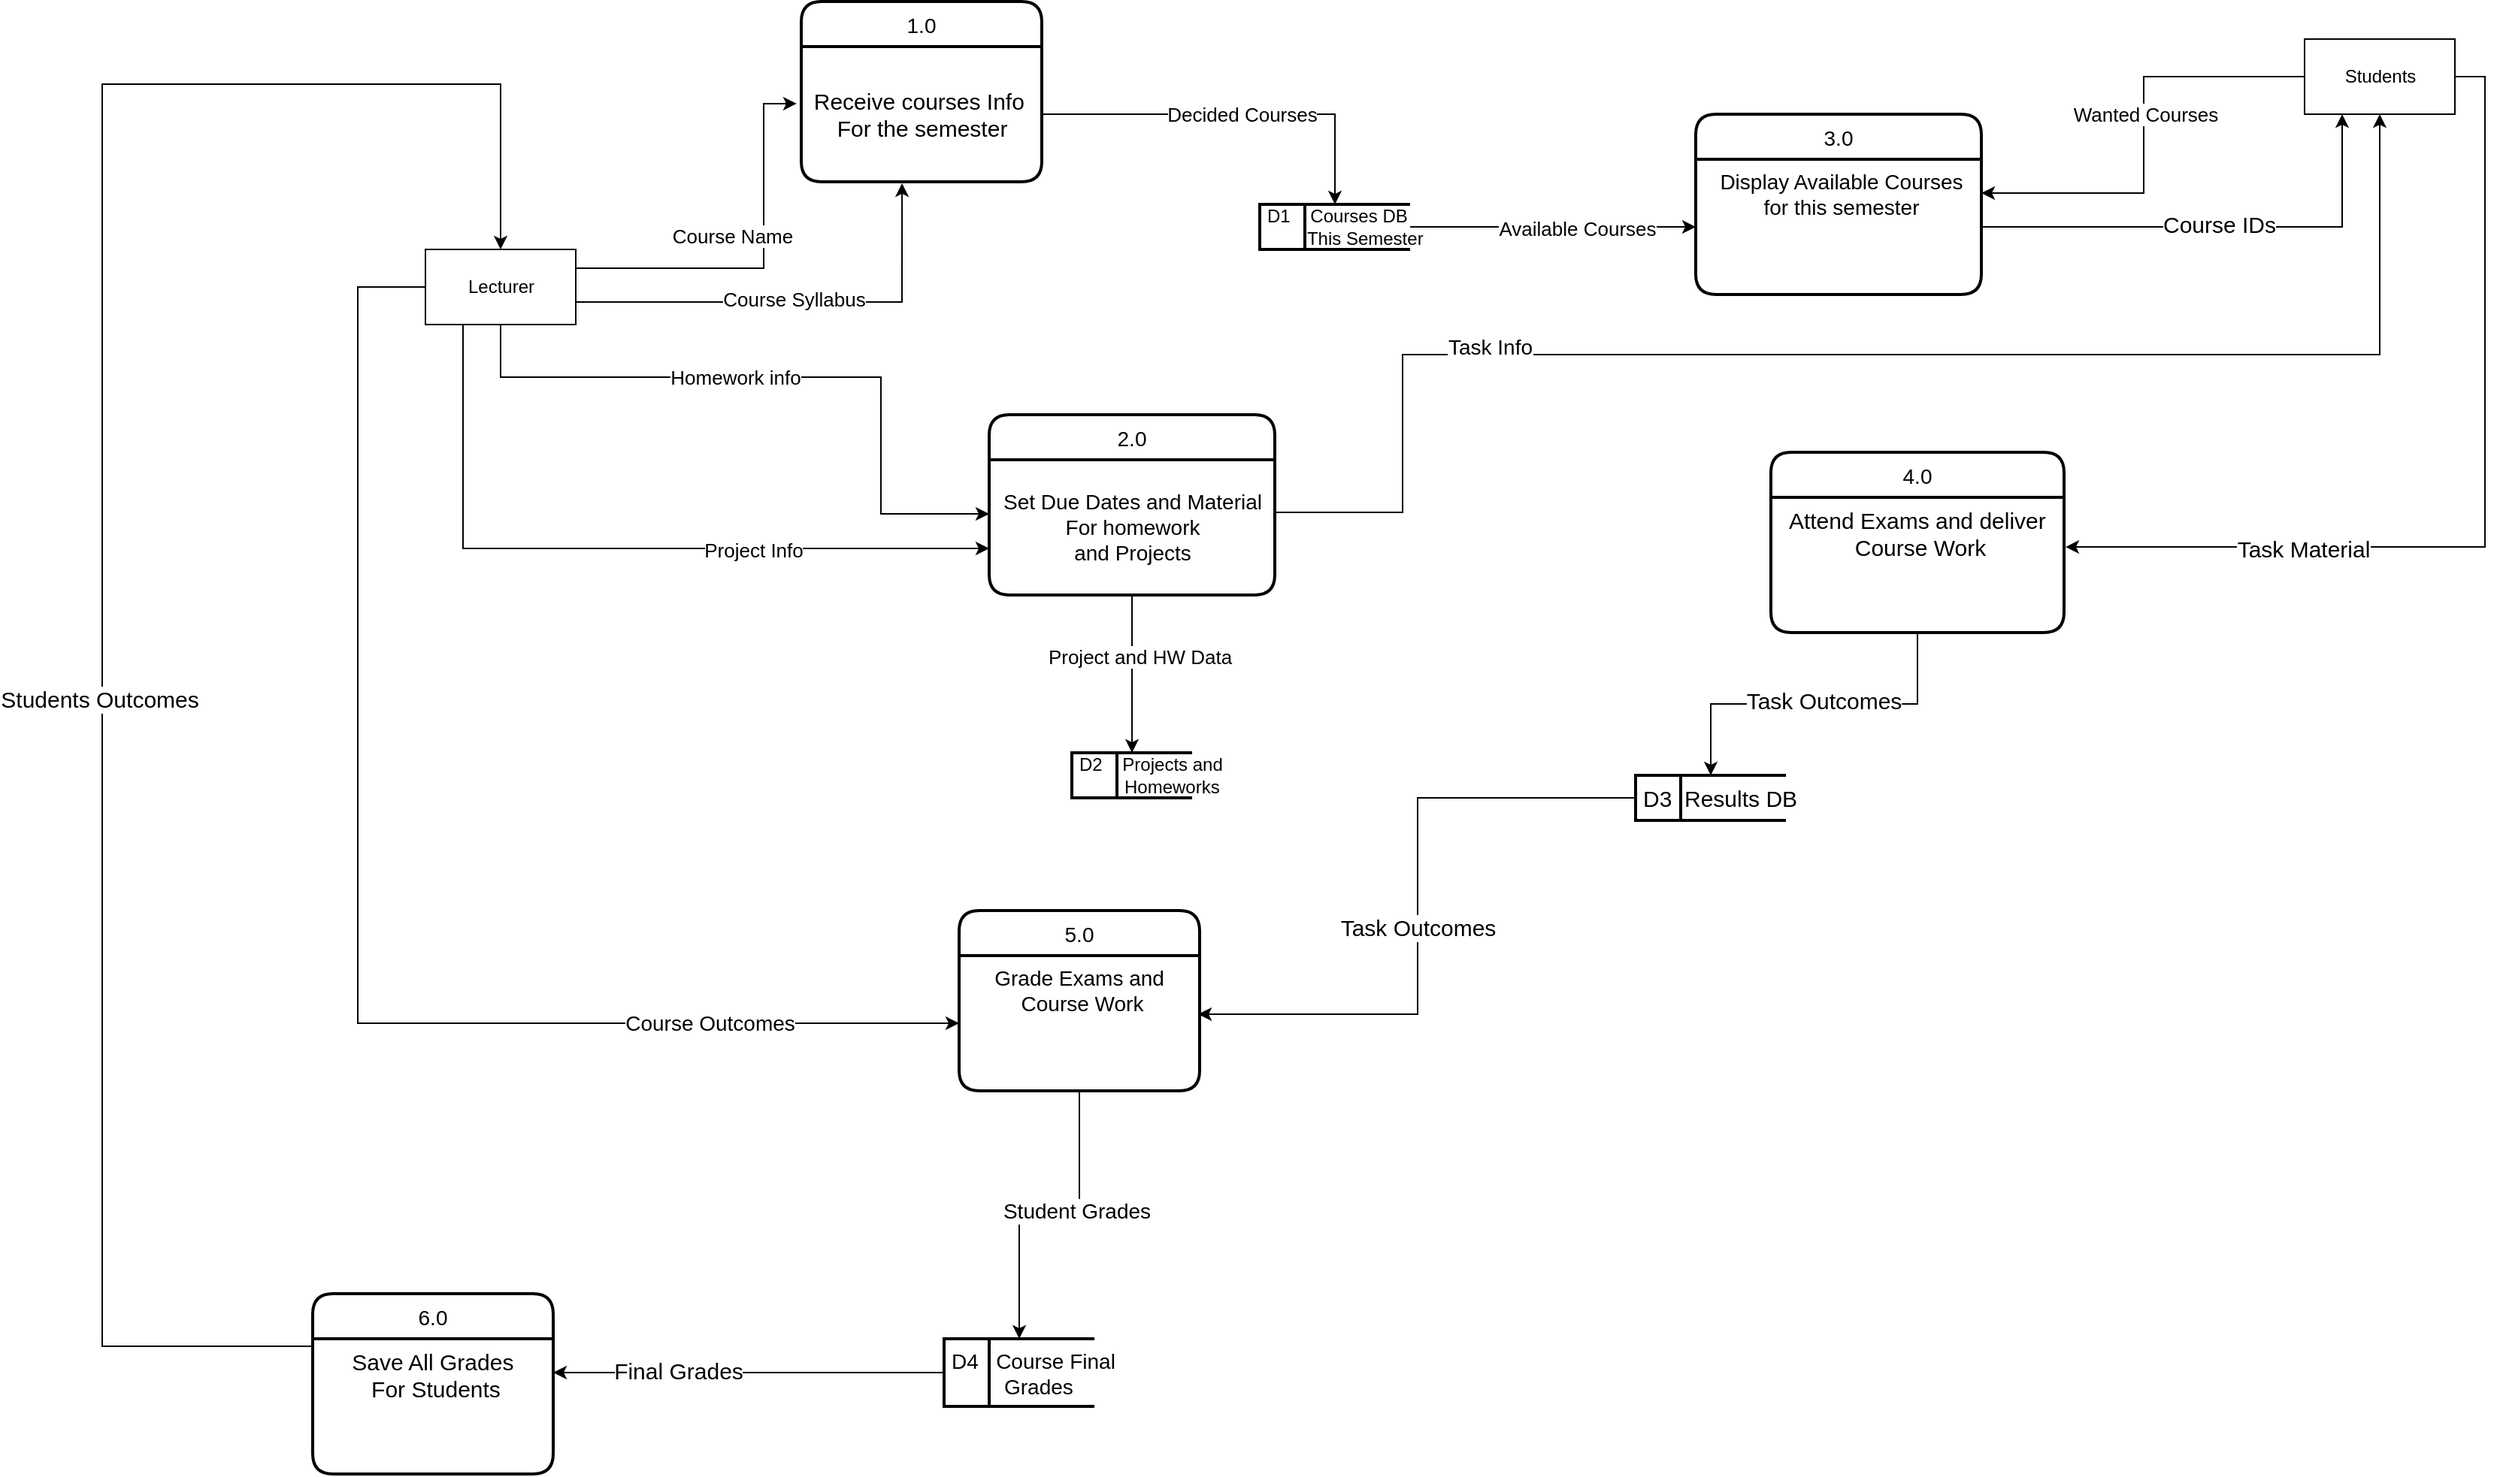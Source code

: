 <mxfile version="14.2.4" type="device"><diagram id="H5ArOlDp4K3zyPc6wDjj" name="Page-1"><mxGraphModel dx="2011" dy="1089" grid="1" gridSize="5" guides="1" tooltips="1" connect="1" arrows="1" fold="1" page="1" pageScale="1" pageWidth="1920" pageHeight="1200" math="0" shadow="0"><root><mxCell id="0"/><mxCell id="1" parent="0"/><mxCell id="W4ZgGaQM3r6i6uAaZfFz-10" style="edgeStyle=orthogonalEdgeStyle;rounded=0;orthogonalLoop=1;jettySize=auto;html=1;exitX=1;exitY=0.25;exitDx=0;exitDy=0;entryX=-0.019;entryY=0.422;entryDx=0;entryDy=0;entryPerimeter=0;" edge="1" parent="1" source="Sqeb3qiZAwHT0GSE-eWv-1" target="W4ZgGaQM3r6i6uAaZfFz-8"><mxGeometry relative="1" as="geometry"><Array as="points"><mxPoint x="570" y="252"/><mxPoint x="570" y="143"/></Array></mxGeometry></mxCell><mxCell id="W4ZgGaQM3r6i6uAaZfFz-11" value="Course Name" style="edgeLabel;html=1;align=center;verticalAlign=middle;resizable=0;points=[];fontSize=13;" vertex="1" connectable="0" parent="W4ZgGaQM3r6i6uAaZfFz-10"><mxGeometry x="-0.221" y="4" relative="1" as="geometry"><mxPoint x="4" y="-17.5" as="offset"/></mxGeometry></mxCell><mxCell id="W4ZgGaQM3r6i6uAaZfFz-14" style="edgeStyle=orthogonalEdgeStyle;rounded=0;orthogonalLoop=1;jettySize=auto;html=1;entryX=0.419;entryY=1.011;entryDx=0;entryDy=0;entryPerimeter=0;exitX=1;exitY=0.5;exitDx=0;exitDy=0;" edge="1" parent="1" source="Sqeb3qiZAwHT0GSE-eWv-1" target="W4ZgGaQM3r6i6uAaZfFz-8"><mxGeometry relative="1" as="geometry"><mxPoint x="505" y="275" as="sourcePoint"/><Array as="points"><mxPoint x="445" y="275"/><mxPoint x="662" y="275"/></Array></mxGeometry></mxCell><mxCell id="W4ZgGaQM3r6i6uAaZfFz-15" value="Course Syllabus" style="edgeLabel;html=1;align=center;verticalAlign=middle;resizable=0;points=[];fontSize=13;" vertex="1" connectable="0" parent="W4ZgGaQM3r6i6uAaZfFz-14"><mxGeometry x="0.009" y="3" relative="1" as="geometry"><mxPoint y="1" as="offset"/></mxGeometry></mxCell><mxCell id="W4ZgGaQM3r6i6uAaZfFz-27" style="edgeStyle=orthogonalEdgeStyle;rounded=0;orthogonalLoop=1;jettySize=auto;html=1;entryX=0;entryY=0.4;entryDx=0;entryDy=0;entryPerimeter=0;" edge="1" parent="1" source="Sqeb3qiZAwHT0GSE-eWv-1" target="W4ZgGaQM3r6i6uAaZfFz-24"><mxGeometry relative="1" as="geometry"><Array as="points"><mxPoint x="648" y="325"/><mxPoint x="648" y="416"/></Array></mxGeometry></mxCell><mxCell id="W4ZgGaQM3r6i6uAaZfFz-28" value="Homework info" style="edgeLabel;html=1;align=center;verticalAlign=middle;resizable=0;points=[];fontSize=13;" vertex="1" connectable="0" parent="W4ZgGaQM3r6i6uAaZfFz-27"><mxGeometry x="-0.155" relative="1" as="geometry"><mxPoint as="offset"/></mxGeometry></mxCell><mxCell id="W4ZgGaQM3r6i6uAaZfFz-30" style="edgeStyle=orthogonalEdgeStyle;rounded=0;orthogonalLoop=1;jettySize=auto;html=1;exitX=0.25;exitY=1;exitDx=0;exitDy=0;entryX=0;entryY=0.656;entryDx=0;entryDy=0;entryPerimeter=0;" edge="1" parent="1" source="Sqeb3qiZAwHT0GSE-eWv-1" target="W4ZgGaQM3r6i6uAaZfFz-24"><mxGeometry relative="1" as="geometry"/></mxCell><mxCell id="W4ZgGaQM3r6i6uAaZfFz-31" value="Project Info" style="edgeLabel;html=1;align=center;verticalAlign=middle;resizable=0;points=[];fontSize=13;" vertex="1" connectable="0" parent="W4ZgGaQM3r6i6uAaZfFz-30"><mxGeometry x="0.263" y="-2" relative="1" as="geometry"><mxPoint x="27" y="-1.01" as="offset"/></mxGeometry></mxCell><mxCell id="W4ZgGaQM3r6i6uAaZfFz-65" style="edgeStyle=orthogonalEdgeStyle;rounded=0;orthogonalLoop=1;jettySize=auto;html=1;entryX=0;entryY=0.5;entryDx=0;entryDy=0;fontSize=14;exitX=0;exitY=0.5;exitDx=0;exitDy=0;" edge="1" parent="1" source="Sqeb3qiZAwHT0GSE-eWv-1" target="W4ZgGaQM3r6i6uAaZfFz-61"><mxGeometry relative="1" as="geometry"><Array as="points"><mxPoint x="300" y="265"/><mxPoint x="300" y="755"/></Array></mxGeometry></mxCell><mxCell id="W4ZgGaQM3r6i6uAaZfFz-66" value="Course Outcomes" style="edgeLabel;html=1;align=center;verticalAlign=middle;resizable=0;points=[];fontSize=14;" vertex="1" connectable="0" parent="W4ZgGaQM3r6i6uAaZfFz-65"><mxGeometry x="0.645" y="-4" relative="1" as="geometry"><mxPoint y="-4" as="offset"/></mxGeometry></mxCell><mxCell id="Sqeb3qiZAwHT0GSE-eWv-1" value="Lecturer" style="html=1;dashed=0;whitespace=wrap;rounded=0;" parent="1" vertex="1"><mxGeometry x="345" y="240" width="100" height="50" as="geometry"/></mxCell><mxCell id="W4ZgGaQM3r6i6uAaZfFz-42" style="edgeStyle=orthogonalEdgeStyle;rounded=0;orthogonalLoop=1;jettySize=auto;html=1;entryX=1;entryY=0.25;entryDx=0;entryDy=0;" edge="1" parent="1" source="Sqeb3qiZAwHT0GSE-eWv-2" target="W4ZgGaQM3r6i6uAaZfFz-38"><mxGeometry relative="1" as="geometry"><Array as="points"><mxPoint x="1488" y="125"/><mxPoint x="1488" y="203"/></Array></mxGeometry></mxCell><mxCell id="W4ZgGaQM3r6i6uAaZfFz-43" value="Wanted Courses" style="edgeLabel;html=1;align=center;verticalAlign=middle;resizable=0;points=[];fontSize=13;" vertex="1" connectable="0" parent="W4ZgGaQM3r6i6uAaZfFz-42"><mxGeometry x="-0.098" y="1" relative="1" as="geometry"><mxPoint as="offset"/></mxGeometry></mxCell><mxCell id="W4ZgGaQM3r6i6uAaZfFz-53" style="edgeStyle=orthogonalEdgeStyle;rounded=0;orthogonalLoop=1;jettySize=auto;html=1;entryX=1.005;entryY=0.367;entryDx=0;entryDy=0;entryPerimeter=0;fontSize=15;" edge="1" parent="1" source="Sqeb3qiZAwHT0GSE-eWv-2" target="W4ZgGaQM3r6i6uAaZfFz-46"><mxGeometry relative="1" as="geometry"><Array as="points"><mxPoint x="1715" y="125"/><mxPoint x="1715" y="438"/></Array></mxGeometry></mxCell><mxCell id="W4ZgGaQM3r6i6uAaZfFz-54" value="Task Material" style="edgeLabel;html=1;align=center;verticalAlign=middle;resizable=0;points=[];fontSize=15;" vertex="1" connectable="0" parent="W4ZgGaQM3r6i6uAaZfFz-53"><mxGeometry x="0.486" y="1" relative="1" as="geometry"><mxPoint as="offset"/></mxGeometry></mxCell><mxCell id="Sqeb3qiZAwHT0GSE-eWv-2" value="Students" style="html=1;dashed=0;whitespace=wrap;rounded=0;" parent="1" vertex="1"><mxGeometry x="1595" y="100" width="100" height="50" as="geometry"/></mxCell><mxCell id="W4ZgGaQM3r6i6uAaZfFz-2" value="1.0" style="swimlane;childLayout=stackLayout;horizontal=1;startSize=30;horizontalStack=0;rounded=1;fontSize=14;fontStyle=0;strokeWidth=2;resizeParent=0;resizeLast=1;shadow=0;dashed=0;align=center;swimlaneFillColor=none;sketch=0;" vertex="1" parent="1"><mxGeometry x="595" y="75" width="160" height="120" as="geometry"/></mxCell><mxCell id="W4ZgGaQM3r6i6uAaZfFz-8" value="&lt;p style=&quot;line-height: 120% ; font-size: 15px&quot;&gt;Receive courses Info&amp;nbsp;&lt;br&gt;For the semester&lt;/p&gt;" style="text;html=1;align=center;verticalAlign=middle;resizable=0;points=[];autosize=1;" vertex="1" parent="W4ZgGaQM3r6i6uAaZfFz-2"><mxGeometry y="30" width="160" height="90" as="geometry"/></mxCell><mxCell id="W4ZgGaQM3r6i6uAaZfFz-16" value="2.0" style="swimlane;childLayout=stackLayout;horizontal=1;startSize=30;horizontalStack=0;rounded=1;fontSize=14;fontStyle=0;strokeWidth=2;resizeParent=0;resizeLast=1;shadow=0;dashed=0;align=center;sketch=0;fillColor=#FFFFFF;gradientColor=none;" vertex="1" parent="1"><mxGeometry x="720" y="350" width="190" height="120" as="geometry"/></mxCell><mxCell id="W4ZgGaQM3r6i6uAaZfFz-24" value="&lt;font style=&quot;font-size: 14px&quot;&gt;Set Due Dates and Material&lt;br&gt;For homework &lt;br&gt;and Projects&lt;/font&gt;" style="text;html=1;align=center;verticalAlign=middle;resizable=0;points=[];autosize=1;" vertex="1" parent="W4ZgGaQM3r6i6uAaZfFz-16"><mxGeometry y="30" width="190" height="90" as="geometry"/></mxCell><mxCell id="W4ZgGaQM3r6i6uAaZfFz-40" style="edgeStyle=orthogonalEdgeStyle;rounded=0;orthogonalLoop=1;jettySize=auto;html=1;entryX=0;entryY=0.5;entryDx=0;entryDy=0;" edge="1" parent="1" source="W4ZgGaQM3r6i6uAaZfFz-19" target="W4ZgGaQM3r6i6uAaZfFz-38"><mxGeometry relative="1" as="geometry"/></mxCell><mxCell id="W4ZgGaQM3r6i6uAaZfFz-41" value="&lt;font style=&quot;font-size: 13px&quot;&gt;Available Courses&lt;/font&gt;" style="edgeLabel;html=1;align=center;verticalAlign=middle;resizable=0;points=[];" vertex="1" connectable="0" parent="W4ZgGaQM3r6i6uAaZfFz-40"><mxGeometry x="0.17" y="-1" relative="1" as="geometry"><mxPoint as="offset"/></mxGeometry></mxCell><mxCell id="W4ZgGaQM3r6i6uAaZfFz-19" value="D1&amp;nbsp; &amp;nbsp; Courses DB&lt;br&gt;&amp;nbsp; &amp;nbsp; &amp;nbsp; &amp;nbsp; This Semester" style="html=1;dashed=0;whitespace=wrap;shape=mxgraph.dfd.dataStoreID;align=left;spacingLeft=3;points=[[0,0],[0.5,0],[1,0],[0,0.5],[1,0.5],[0,1],[0.5,1],[1,1]];shadow=0;sketch=0;strokeWidth=2;fillColor=#FFFFFF;gradientColor=none;" vertex="1" parent="1"><mxGeometry x="900" y="210" width="100" height="30" as="geometry"/></mxCell><mxCell id="W4ZgGaQM3r6i6uAaZfFz-22" style="edgeStyle=orthogonalEdgeStyle;rounded=0;orthogonalLoop=1;jettySize=auto;html=1;entryX=0.5;entryY=0;entryDx=0;entryDy=0;" edge="1" parent="1" source="W4ZgGaQM3r6i6uAaZfFz-8" target="W4ZgGaQM3r6i6uAaZfFz-19"><mxGeometry relative="1" as="geometry"/></mxCell><mxCell id="W4ZgGaQM3r6i6uAaZfFz-23" value="&lt;font style=&quot;font-size: 13px&quot;&gt;Decided Courses&lt;/font&gt;" style="edgeLabel;html=1;align=center;verticalAlign=middle;resizable=0;points=[];" vertex="1" connectable="0" parent="W4ZgGaQM3r6i6uAaZfFz-22"><mxGeometry x="0.044" relative="1" as="geometry"><mxPoint as="offset"/></mxGeometry></mxCell><mxCell id="W4ZgGaQM3r6i6uAaZfFz-32" value="D2&amp;nbsp; &amp;nbsp; Projects and&lt;br&gt;&amp;nbsp; &amp;nbsp; &amp;nbsp; &amp;nbsp; &amp;nbsp;Homeworks" style="html=1;dashed=0;whitespace=wrap;shape=mxgraph.dfd.dataStoreID;align=left;spacingLeft=3;points=[[0,0],[0.5,0],[1,0],[0,0.5],[1,0.5],[0,1],[0.5,1],[1,1]];shadow=0;sketch=0;strokeWidth=2;fillColor=#FFFFFF;gradientColor=none;" vertex="1" parent="1"><mxGeometry x="775" y="575" width="80" height="30" as="geometry"/></mxCell><mxCell id="W4ZgGaQM3r6i6uAaZfFz-35" style="edgeStyle=orthogonalEdgeStyle;rounded=0;orthogonalLoop=1;jettySize=auto;html=1;entryX=0.5;entryY=0;entryDx=0;entryDy=0;" edge="1" parent="1" source="W4ZgGaQM3r6i6uAaZfFz-24" target="W4ZgGaQM3r6i6uAaZfFz-32"><mxGeometry relative="1" as="geometry"/></mxCell><mxCell id="W4ZgGaQM3r6i6uAaZfFz-36" value="Project and HW Data" style="edgeLabel;html=1;align=center;verticalAlign=middle;resizable=0;points=[];fontSize=13;" vertex="1" connectable="0" parent="W4ZgGaQM3r6i6uAaZfFz-35"><mxGeometry x="-0.233" y="2" relative="1" as="geometry"><mxPoint x="3" as="offset"/></mxGeometry></mxCell><mxCell id="W4ZgGaQM3r6i6uAaZfFz-37" value="3.0" style="swimlane;childLayout=stackLayout;horizontal=1;startSize=30;horizontalStack=0;rounded=1;fontSize=14;fontStyle=0;strokeWidth=2;resizeParent=0;resizeLast=1;shadow=0;dashed=0;align=center;sketch=0;fillColor=#FFFFFF;gradientColor=none;" vertex="1" parent="1"><mxGeometry x="1190" y="150" width="190" height="120" as="geometry"/></mxCell><mxCell id="W4ZgGaQM3r6i6uAaZfFz-38" value="Display Available Courses&#10;for this semester" style="align=center;strokeColor=none;fillColor=none;spacingLeft=4;fontSize=14;verticalAlign=top;resizable=0;rotatable=0;part=1;" vertex="1" parent="W4ZgGaQM3r6i6uAaZfFz-37"><mxGeometry y="30" width="190" height="90" as="geometry"/></mxCell><mxCell id="W4ZgGaQM3r6i6uAaZfFz-45" value="4.0" style="swimlane;childLayout=stackLayout;horizontal=1;startSize=30;horizontalStack=0;rounded=1;fontSize=14;fontStyle=0;strokeWidth=2;resizeParent=0;resizeLast=1;shadow=0;dashed=0;align=center;sketch=0;fillColor=#FFFFFF;gradientColor=none;" vertex="1" parent="1"><mxGeometry x="1240" y="375" width="195" height="120" as="geometry"/></mxCell><mxCell id="W4ZgGaQM3r6i6uAaZfFz-46" value="Attend Exams and deliver &#10;Course Work" style="align=center;strokeColor=none;fillColor=none;spacingLeft=4;fontSize=15;verticalAlign=top;resizable=0;rotatable=0;part=1;" vertex="1" parent="W4ZgGaQM3r6i6uAaZfFz-45"><mxGeometry y="30" width="195" height="90" as="geometry"/></mxCell><mxCell id="W4ZgGaQM3r6i6uAaZfFz-50" style="edgeStyle=orthogonalEdgeStyle;rounded=0;orthogonalLoop=1;jettySize=auto;html=1;entryX=0.25;entryY=1;entryDx=0;entryDy=0;fontSize=15;" edge="1" parent="1" source="W4ZgGaQM3r6i6uAaZfFz-38" target="Sqeb3qiZAwHT0GSE-eWv-2"><mxGeometry relative="1" as="geometry"/></mxCell><mxCell id="W4ZgGaQM3r6i6uAaZfFz-51" value="Course IDs" style="edgeLabel;html=1;align=center;verticalAlign=middle;resizable=0;points=[];fontSize=15;" vertex="1" connectable="0" parent="W4ZgGaQM3r6i6uAaZfFz-50"><mxGeometry x="0.003" y="2" relative="1" as="geometry"><mxPoint as="offset"/></mxGeometry></mxCell><mxCell id="W4ZgGaQM3r6i6uAaZfFz-63" style="edgeStyle=orthogonalEdgeStyle;rounded=0;orthogonalLoop=1;jettySize=auto;html=1;entryX=0.994;entryY=0.433;entryDx=0;entryDy=0;entryPerimeter=0;fontSize=15;" edge="1" parent="1" source="W4ZgGaQM3r6i6uAaZfFz-57" target="W4ZgGaQM3r6i6uAaZfFz-61"><mxGeometry relative="1" as="geometry"/></mxCell><mxCell id="W4ZgGaQM3r6i6uAaZfFz-64" value="Task Outcomes" style="edgeLabel;html=1;align=center;verticalAlign=middle;resizable=0;points=[];fontSize=15;" vertex="1" connectable="0" parent="W4ZgGaQM3r6i6uAaZfFz-63"><mxGeometry x="0.061" relative="1" as="geometry"><mxPoint as="offset"/></mxGeometry></mxCell><mxCell id="W4ZgGaQM3r6i6uAaZfFz-57" value="D3&amp;nbsp; Results DB" style="html=1;dashed=0;whitespace=wrap;shape=mxgraph.dfd.dataStoreID;align=left;spacingLeft=3;points=[[0,0],[0.5,0],[1,0],[0,0.5],[1,0.5],[0,1],[0.5,1],[1,1]];shadow=0;sketch=0;strokeWidth=2;fillColor=#FFFFFF;gradientColor=none;fontSize=15;" vertex="1" parent="1"><mxGeometry x="1150" y="590" width="100" height="30" as="geometry"/></mxCell><mxCell id="W4ZgGaQM3r6i6uAaZfFz-58" style="edgeStyle=orthogonalEdgeStyle;rounded=0;orthogonalLoop=1;jettySize=auto;html=1;fontSize=15;" edge="1" parent="1" source="W4ZgGaQM3r6i6uAaZfFz-46" target="W4ZgGaQM3r6i6uAaZfFz-57"><mxGeometry relative="1" as="geometry"/></mxCell><mxCell id="W4ZgGaQM3r6i6uAaZfFz-59" value="Task Outcomes" style="edgeLabel;html=1;align=center;verticalAlign=middle;resizable=0;points=[];fontSize=15;" vertex="1" connectable="0" parent="W4ZgGaQM3r6i6uAaZfFz-58"><mxGeometry x="0.101" y="3" relative="1" as="geometry"><mxPoint x="18" y="-5.5" as="offset"/></mxGeometry></mxCell><mxCell id="W4ZgGaQM3r6i6uAaZfFz-60" value="5.0" style="swimlane;childLayout=stackLayout;horizontal=1;startSize=30;horizontalStack=0;rounded=1;fontSize=14;fontStyle=0;strokeWidth=2;resizeParent=0;resizeLast=1;shadow=0;dashed=0;align=center;sketch=0;fillColor=#FFFFFF;gradientColor=none;" vertex="1" parent="1"><mxGeometry x="700" y="680" width="160" height="120" as="geometry"/></mxCell><mxCell id="W4ZgGaQM3r6i6uAaZfFz-61" value="Grade Exams and &#10;Course Work" style="align=center;strokeColor=none;fillColor=none;spacingLeft=4;fontSize=14;verticalAlign=top;resizable=0;rotatable=0;part=1;" vertex="1" parent="W4ZgGaQM3r6i6uAaZfFz-60"><mxGeometry y="30" width="160" height="90" as="geometry"/></mxCell><mxCell id="W4ZgGaQM3r6i6uAaZfFz-67" style="edgeStyle=orthogonalEdgeStyle;rounded=0;orthogonalLoop=1;jettySize=auto;html=1;fontSize=14;exitX=1;exitY=0.25;exitDx=0;exitDy=0;" edge="1" parent="1" source="W4ZgGaQM3r6i6uAaZfFz-16" target="Sqeb3qiZAwHT0GSE-eWv-2"><mxGeometry relative="1" as="geometry"><Array as="points"><mxPoint x="910" y="415"/><mxPoint x="995" y="415"/><mxPoint x="995" y="310"/><mxPoint x="1645" y="310"/></Array></mxGeometry></mxCell><mxCell id="W4ZgGaQM3r6i6uAaZfFz-68" value="Task Info" style="edgeLabel;html=1;align=center;verticalAlign=middle;resizable=0;points=[];fontSize=14;" vertex="1" connectable="0" parent="W4ZgGaQM3r6i6uAaZfFz-67"><mxGeometry x="-0.511" y="-2" relative="1" as="geometry"><mxPoint x="29.29" y="-7" as="offset"/></mxGeometry></mxCell><mxCell id="W4ZgGaQM3r6i6uAaZfFz-74" style="edgeStyle=orthogonalEdgeStyle;rounded=0;orthogonalLoop=1;jettySize=auto;html=1;entryX=1;entryY=0.25;entryDx=0;entryDy=0;fontSize=15;" edge="1" parent="1" source="W4ZgGaQM3r6i6uAaZfFz-69" target="W4ZgGaQM3r6i6uAaZfFz-73"><mxGeometry relative="1" as="geometry"/></mxCell><mxCell id="W4ZgGaQM3r6i6uAaZfFz-75" value="Final Grades" style="edgeLabel;html=1;align=center;verticalAlign=middle;resizable=0;points=[];fontSize=15;" vertex="1" connectable="0" parent="W4ZgGaQM3r6i6uAaZfFz-74"><mxGeometry x="0.36" y="-2" relative="1" as="geometry"><mxPoint as="offset"/></mxGeometry></mxCell><mxCell id="W4ZgGaQM3r6i6uAaZfFz-69" value="D4&amp;nbsp; &amp;nbsp;Course Final&amp;nbsp;&lt;br&gt;&amp;nbsp; &amp;nbsp; &amp;nbsp; &amp;nbsp; &amp;nbsp;Grades" style="html=1;dashed=0;whitespace=wrap;shape=mxgraph.dfd.dataStoreID;align=left;spacingLeft=3;points=[[0,0],[0.5,0],[1,0],[0,0.5],[1,0.5],[0,1],[0.5,1],[1,1]];shadow=0;sketch=0;strokeWidth=2;fillColor=#FFFFFF;gradientColor=none;fontSize=14;" vertex="1" parent="1"><mxGeometry x="690" y="965" width="100" height="45" as="geometry"/></mxCell><mxCell id="W4ZgGaQM3r6i6uAaZfFz-70" style="edgeStyle=orthogonalEdgeStyle;rounded=0;orthogonalLoop=1;jettySize=auto;html=1;entryX=0.5;entryY=0;entryDx=0;entryDy=0;fontSize=14;" edge="1" parent="1" source="W4ZgGaQM3r6i6uAaZfFz-61" target="W4ZgGaQM3r6i6uAaZfFz-69"><mxGeometry relative="1" as="geometry"/></mxCell><mxCell id="W4ZgGaQM3r6i6uAaZfFz-71" value="Student Grades" style="edgeLabel;html=1;align=center;verticalAlign=middle;resizable=0;points=[];fontSize=14;" vertex="1" connectable="0" parent="W4ZgGaQM3r6i6uAaZfFz-70"><mxGeometry x="-0.226" y="-2" relative="1" as="geometry"><mxPoint as="offset"/></mxGeometry></mxCell><mxCell id="W4ZgGaQM3r6i6uAaZfFz-72" value="6.0" style="swimlane;childLayout=stackLayout;horizontal=1;startSize=30;horizontalStack=0;rounded=1;fontSize=14;fontStyle=0;strokeWidth=2;resizeParent=0;resizeLast=1;shadow=0;dashed=0;align=center;sketch=0;fillColor=#FFFFFF;gradientColor=none;" vertex="1" parent="1"><mxGeometry x="270" y="935" width="160" height="120" as="geometry"/></mxCell><mxCell id="W4ZgGaQM3r6i6uAaZfFz-73" value="Save All Grades &#10;For Students" style="align=center;strokeColor=none;fillColor=none;spacingLeft=4;fontSize=15;verticalAlign=top;resizable=0;rotatable=0;part=1;" vertex="1" parent="W4ZgGaQM3r6i6uAaZfFz-72"><mxGeometry y="30" width="160" height="90" as="geometry"/></mxCell><mxCell id="W4ZgGaQM3r6i6uAaZfFz-76" style="edgeStyle=orthogonalEdgeStyle;rounded=0;orthogonalLoop=1;jettySize=auto;html=1;fontSize=15;" edge="1" parent="1" source="W4ZgGaQM3r6i6uAaZfFz-73" target="Sqeb3qiZAwHT0GSE-eWv-1"><mxGeometry relative="1" as="geometry"><mxPoint x="590" y="130" as="targetPoint"/><Array as="points"><mxPoint x="130" y="970"/><mxPoint x="130" y="130"/><mxPoint x="395" y="130"/></Array></mxGeometry></mxCell><mxCell id="W4ZgGaQM3r6i6uAaZfFz-77" value="Students Outcomes" style="edgeLabel;html=1;align=center;verticalAlign=middle;resizable=0;points=[];fontSize=15;" vertex="1" connectable="0" parent="W4ZgGaQM3r6i6uAaZfFz-76"><mxGeometry x="-0.157" y="2" relative="1" as="geometry"><mxPoint as="offset"/></mxGeometry></mxCell></root></mxGraphModel></diagram></mxfile>
